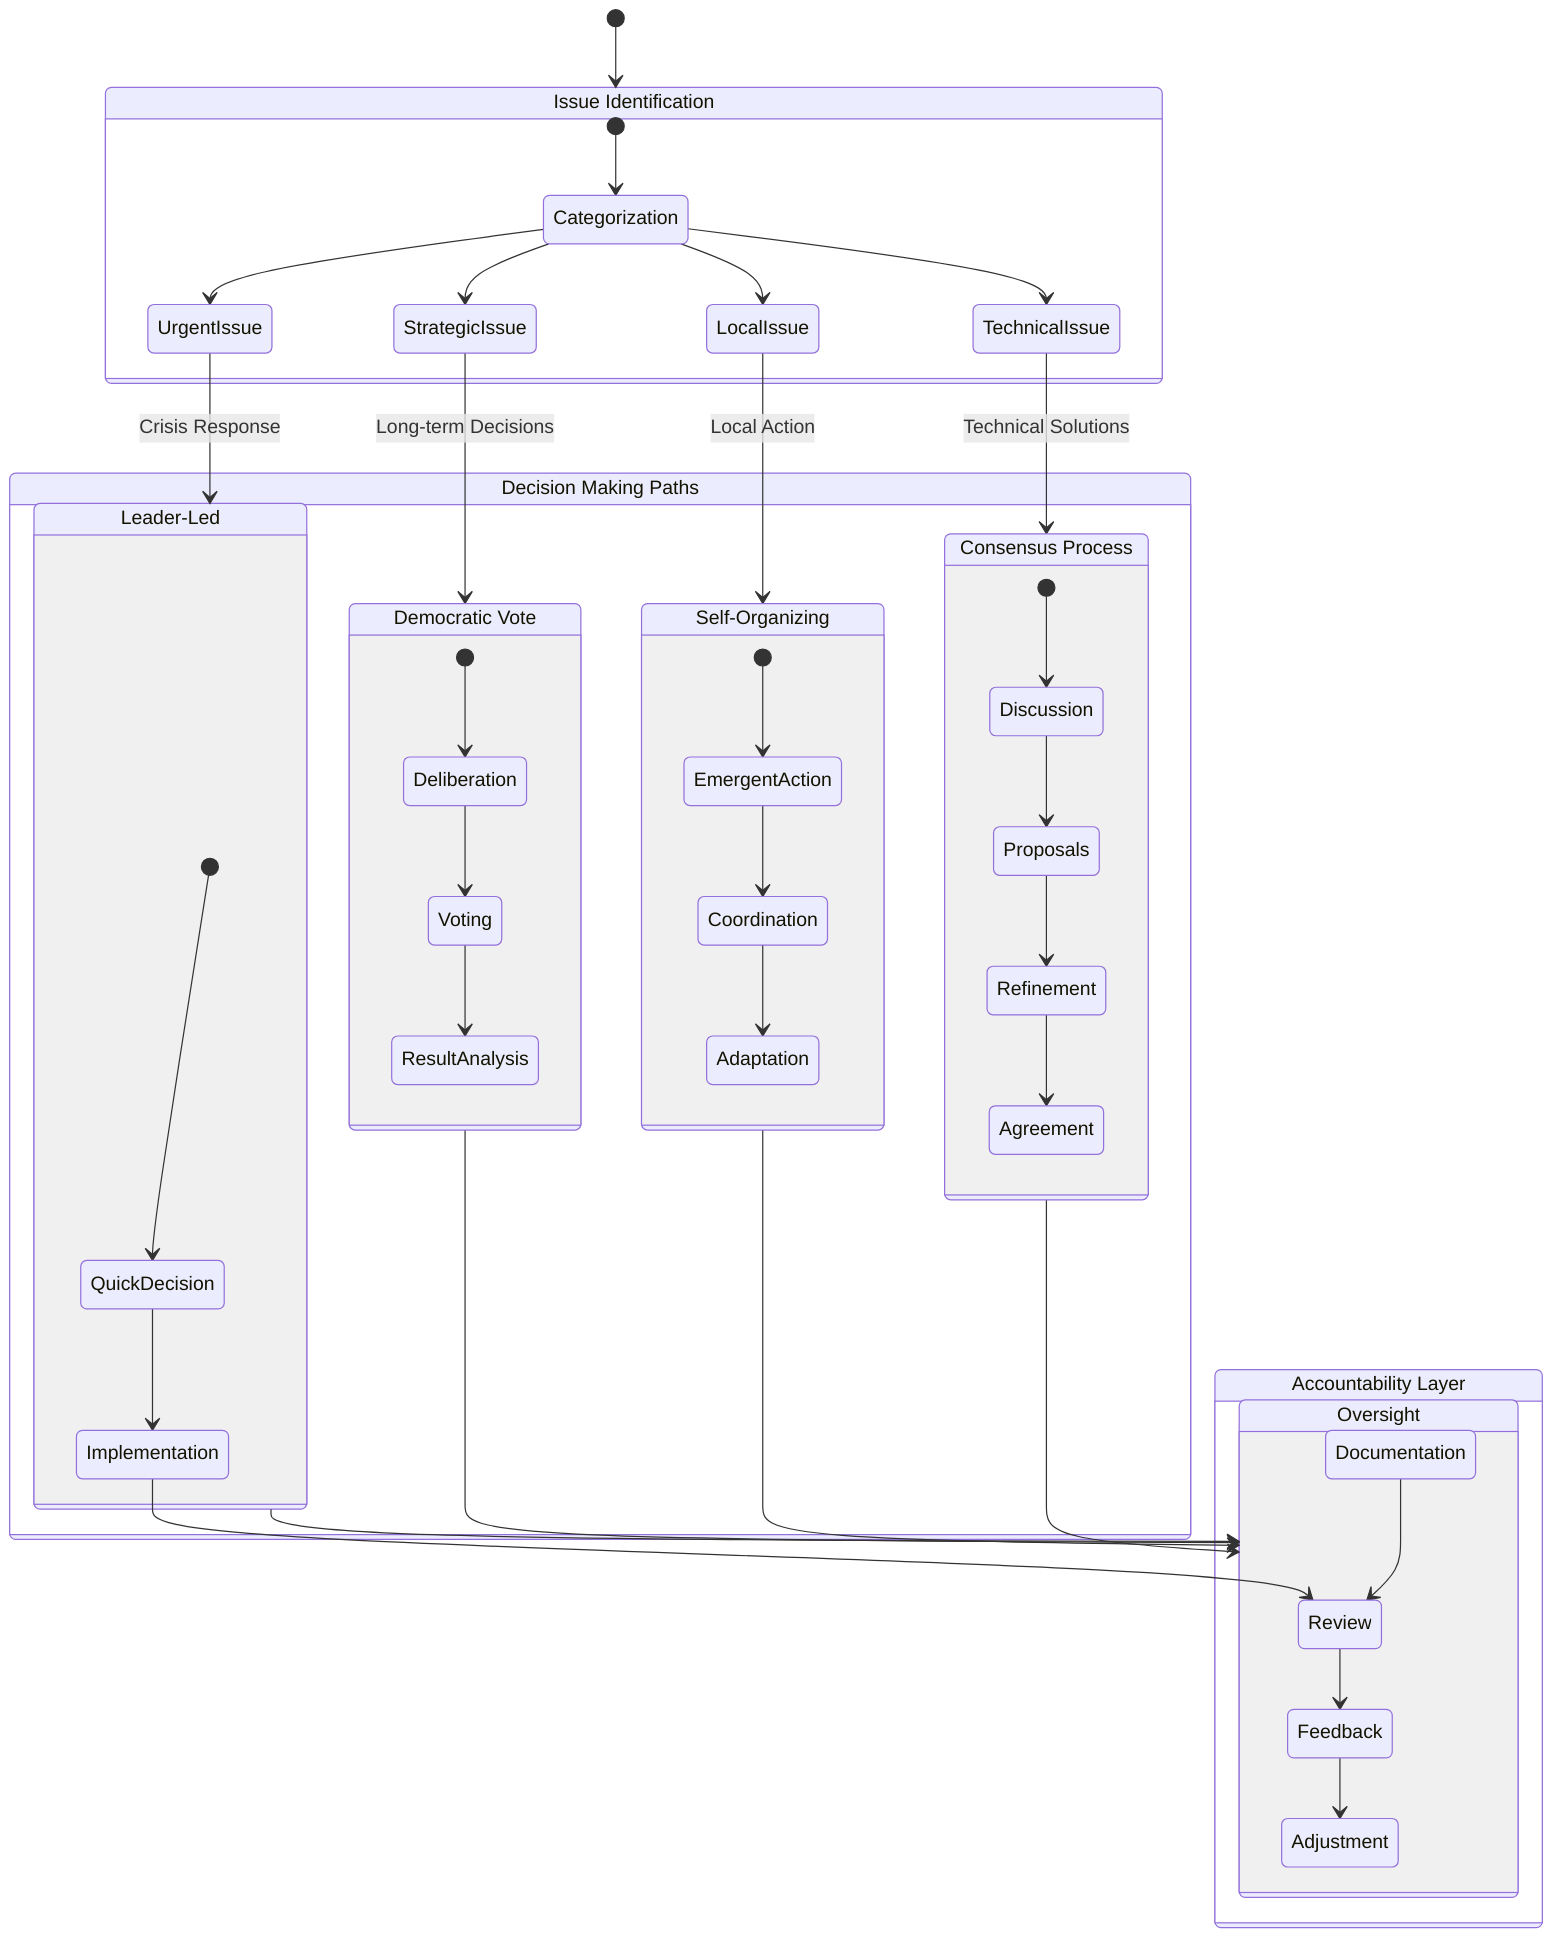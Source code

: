 stateDiagram-v2
    [*] --> IssueIdentification
    
    state "Issue Identification" as IssueIdentification {
        [*] --> Categorization
        Categorization --> UrgentIssue
        Categorization --> StrategicIssue
        Categorization --> LocalIssue
        Categorization --> TechnicalIssue
    }
    
    state "Decision Making Paths" as DecisionPaths {
        state "Leader-Led" as LeaderLed {
            [*] --> QuickDecision
            QuickDecision --> Implementation
            Implementation --> Review
        }
        
        state "Democratic Vote" as Democratic {
            [*] --> Deliberation
            Deliberation --> Voting
            Voting --> ResultAnalysis
        }
        
        state "Consensus Process" as Consensus {
            [*] --> Discussion
            Discussion --> Proposals
            Proposals --> Refinement
            Refinement --> Agreement
        }
        
        state "Self-Organizing" as Anarchic {
            [*] --> EmergentAction
            EmergentAction --> Coordination
            Coordination --> Adaptation
        }
    }
    
    UrgentIssue --> LeaderLed: Crisis Response
    StrategicIssue --> Democratic: Long-term Decisions
    LocalIssue --> Anarchic: Local Action
    TechnicalIssue --> Consensus: Technical Solutions
    
    state "Accountability Layer" as Accountability {
        state "Oversight" as Oversight {
            Documentation --> Review
            Review --> Feedback
            Feedback --> Adjustment
        }
    }
    
    LeaderLed --> Oversight
    Democratic --> Oversight
    Consensus --> Oversight
    Anarchic --> Oversight